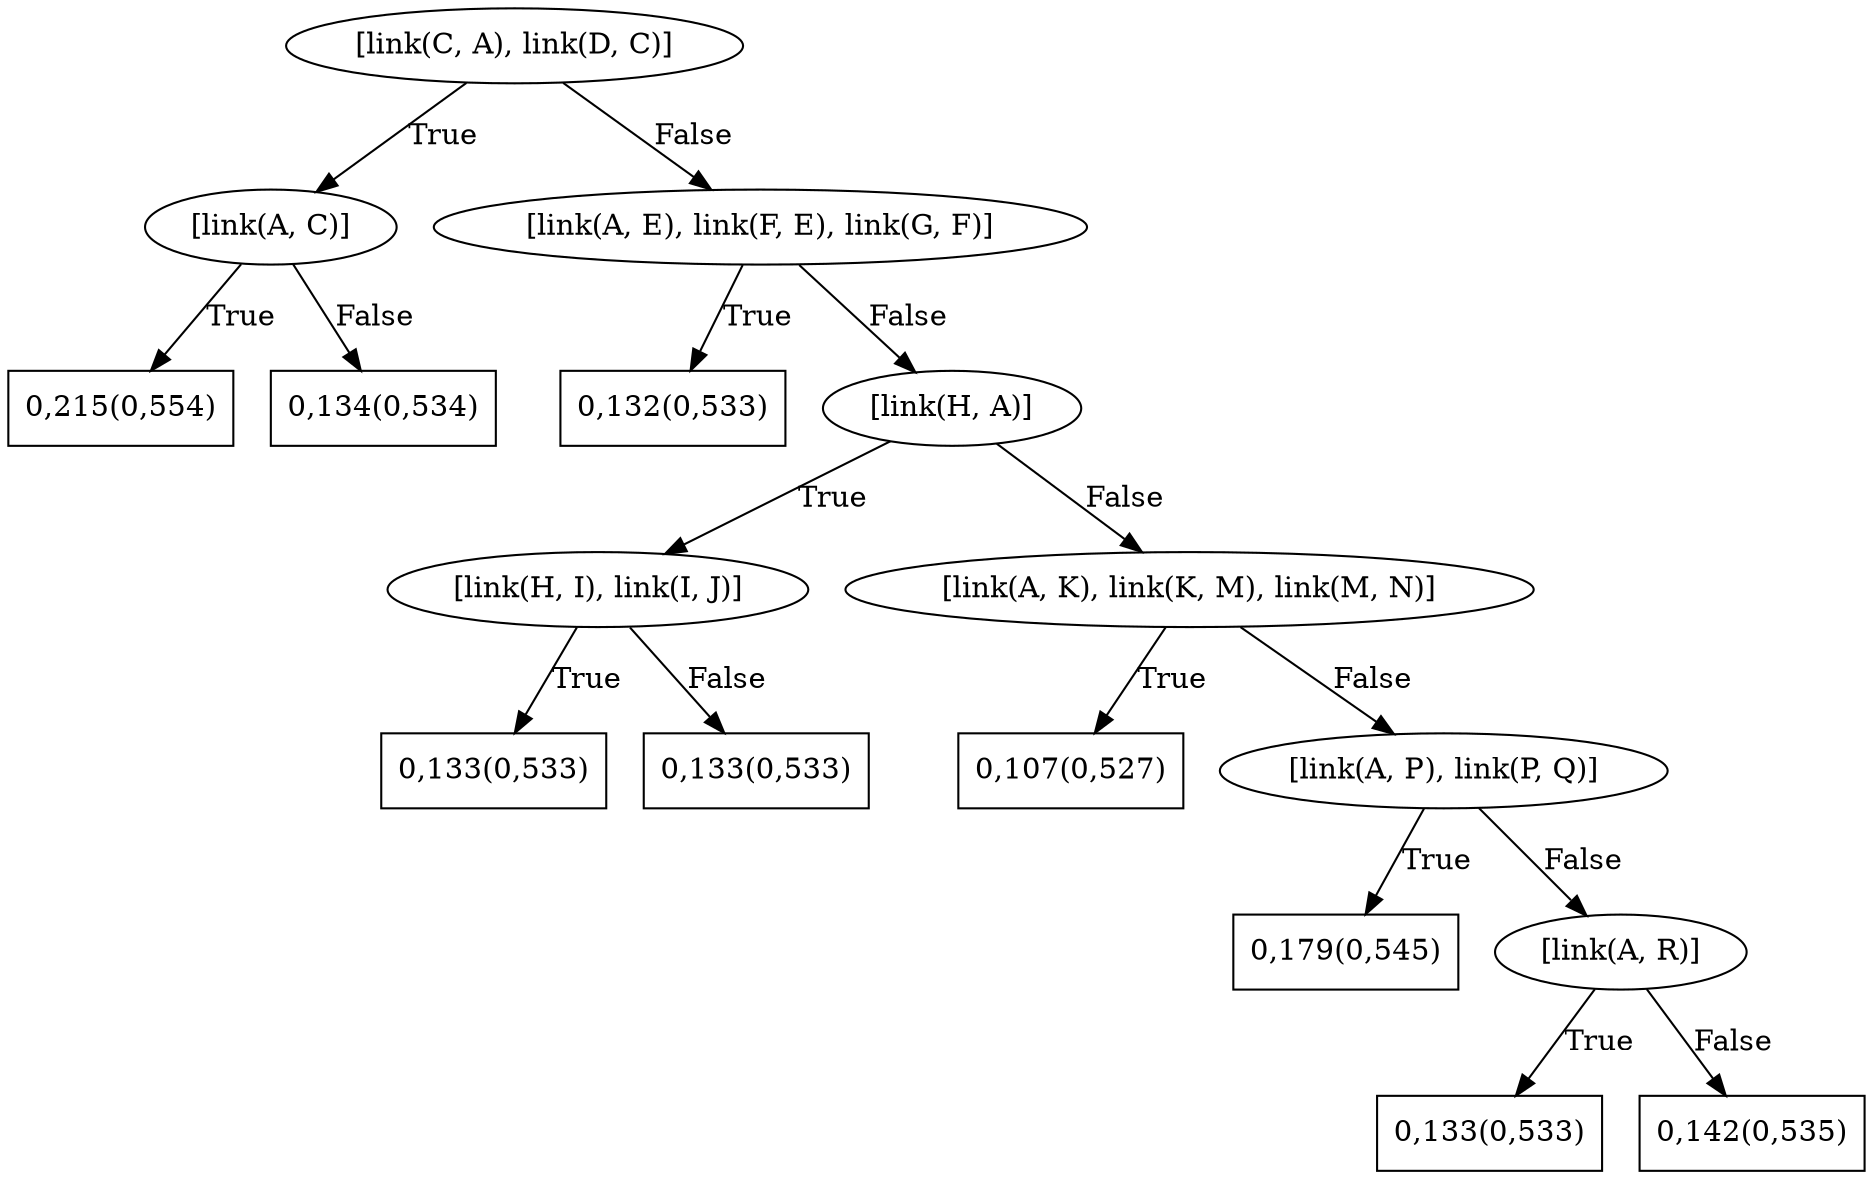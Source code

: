 digraph G{ 
1[label = "[link(C, A), link(D, C)]"];
1 -> 2[label="True"];
1 -> 3[label="False"];
2[label = "[link(A, C)]"];
2 -> 4[label="True"];
2 -> 5[label="False"];
4[shape = box,label = "0,215(0,554)"];
5[shape = box,label = "0,134(0,534)"];
3[label = "[link(A, E), link(F, E), link(G, F)]"];
3 -> 6[label="True"];
3 -> 7[label="False"];
6[shape = box,label = "0,132(0,533)"];
7[label = "[link(H, A)]"];
7 -> 8[label="True"];
7 -> 9[label="False"];
8[label = "[link(H, I), link(I, J)]"];
8 -> 10[label="True"];
8 -> 11[label="False"];
10[shape = box,label = "0,133(0,533)"];
11[shape = box,label = "0,133(0,533)"];
9[label = "[link(A, K), link(K, M), link(M, N)]"];
9 -> 12[label="True"];
9 -> 13[label="False"];
12[shape = box,label = "0,107(0,527)"];
13[label = "[link(A, P), link(P, Q)]"];
13 -> 14[label="True"];
13 -> 15[label="False"];
14[shape = box,label = "0,179(0,545)"];
15[label = "[link(A, R)]"];
15 -> 16[label="True"];
15 -> 17[label="False"];
16[shape = box,label = "0,133(0,533)"];
17[shape = box,label = "0,142(0,535)"];
}
